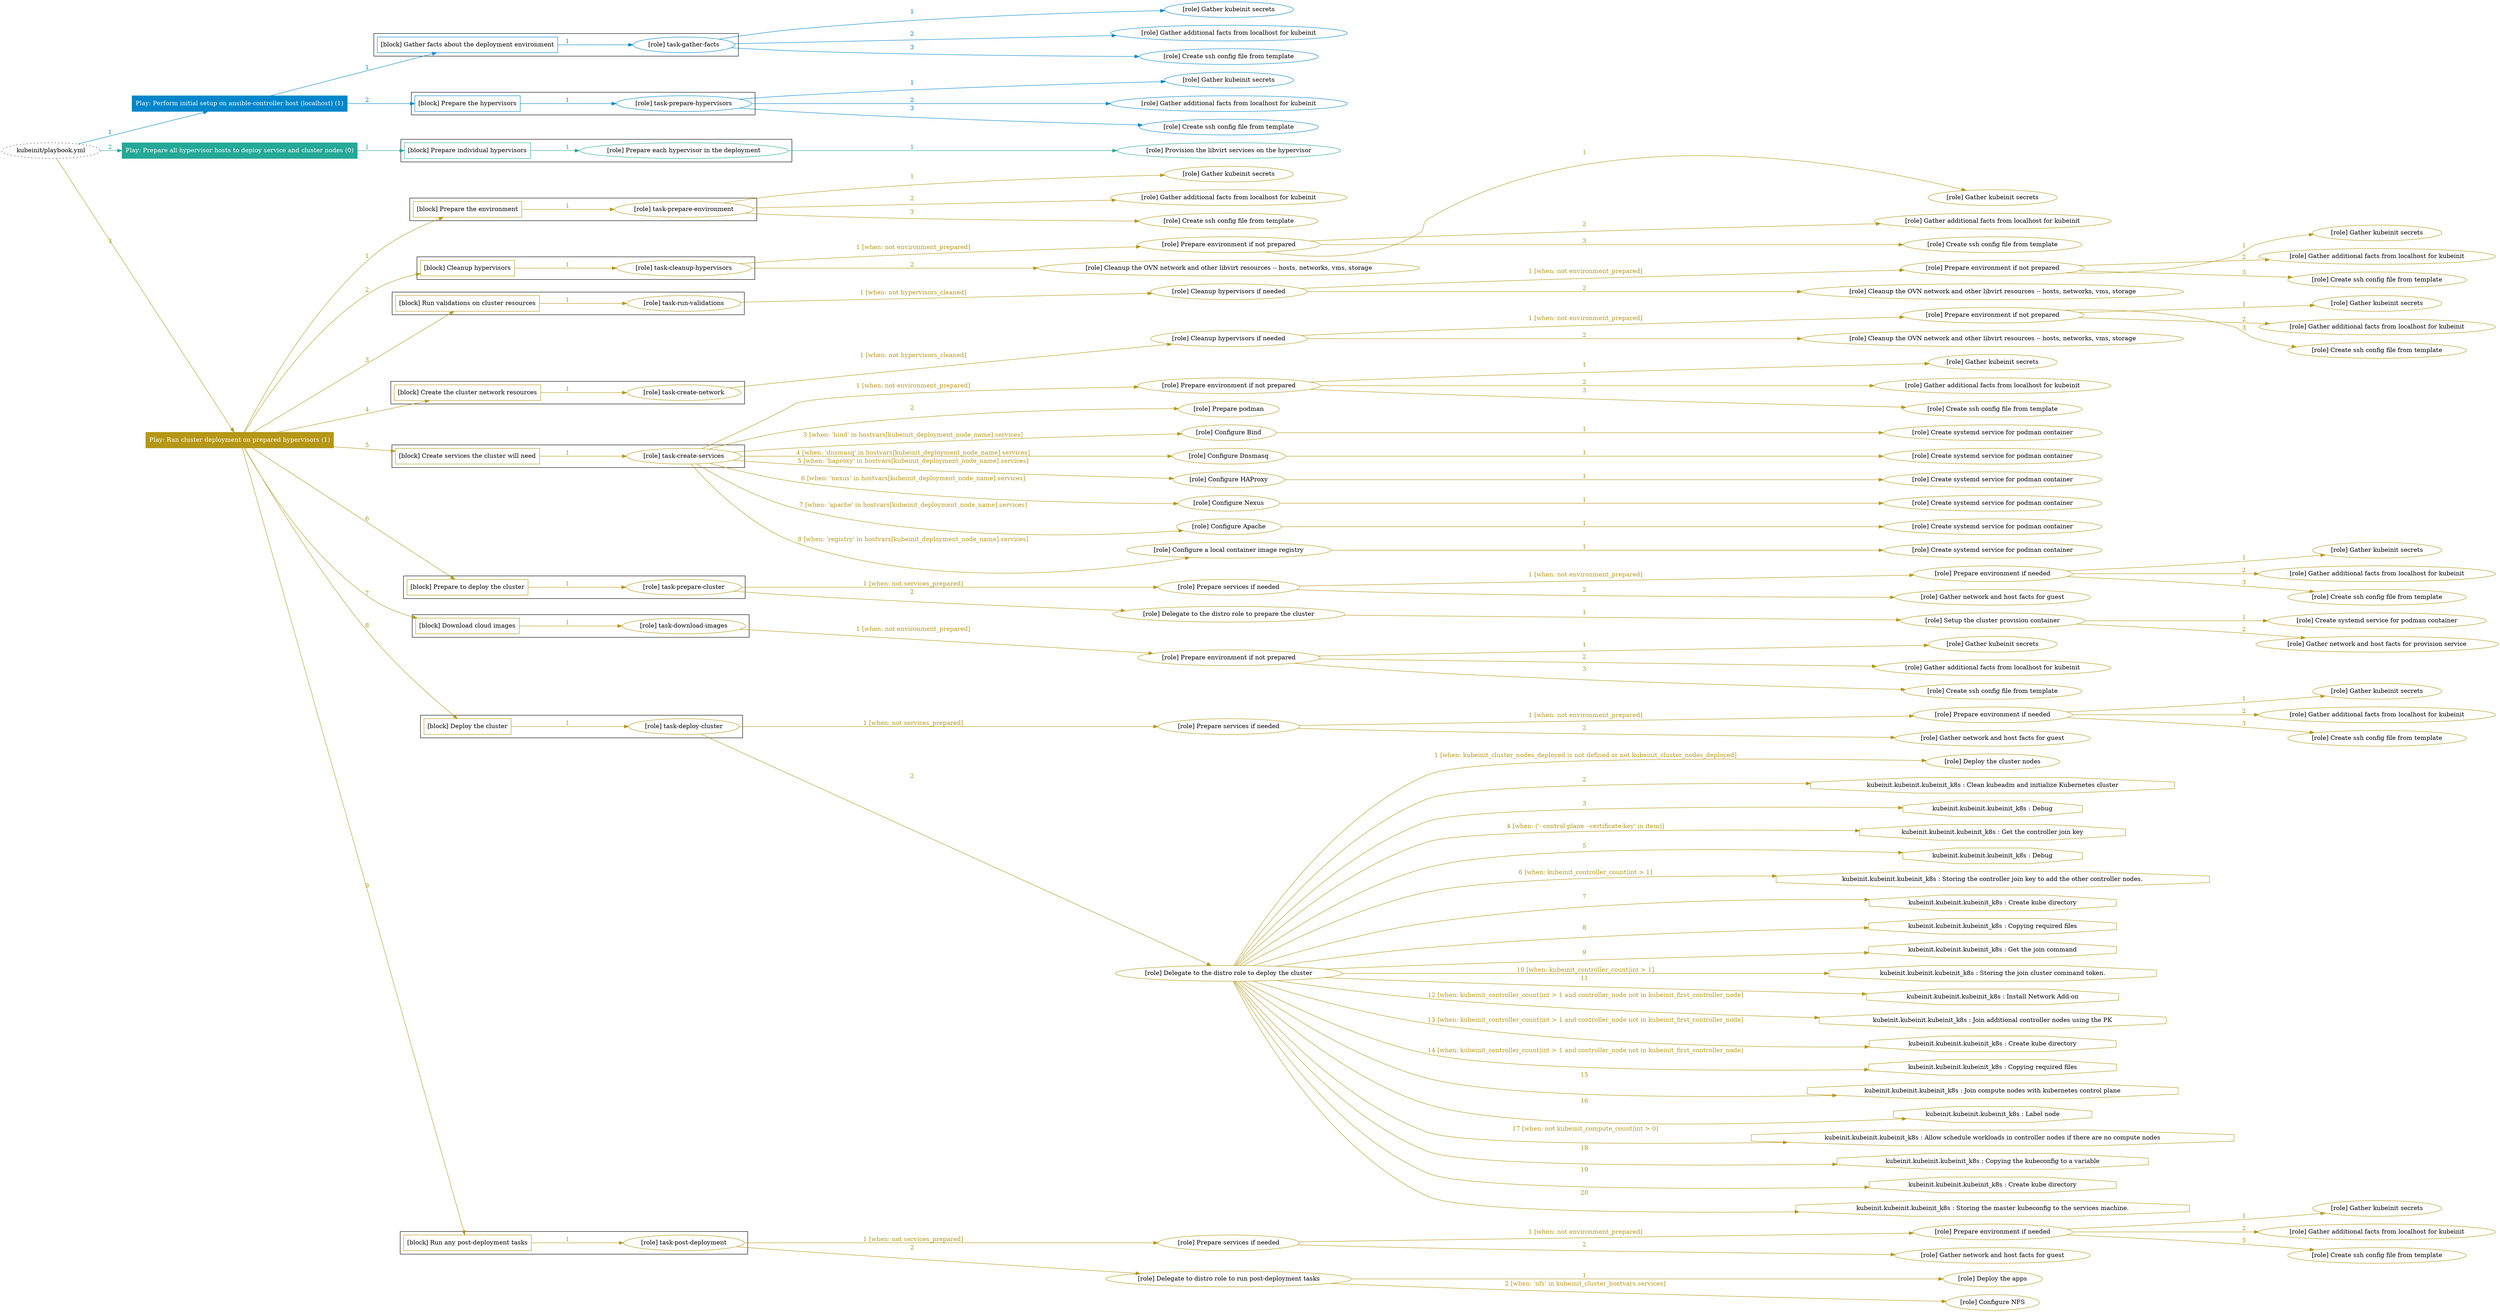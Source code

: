 digraph {
	graph [concentrate=true ordering=in rankdir=LR ratio=fill]
	edge [esep=5 sep=10]
	"kubeinit/playbook.yml" [URL="/home/runner/work/kubeinit/kubeinit/kubeinit/playbook.yml" id=playbook_8d156880 style=dotted]
	play_723a83bf [label="Play: Perform initial setup on ansible-controller host (localhost) (1)" URL="/home/runner/work/kubeinit/kubeinit/kubeinit/playbook.yml" color="#0186cb" fontcolor="#ffffff" id=play_723a83bf shape=box style=filled tooltip=localhost]
	"kubeinit/playbook.yml" -> play_723a83bf [label="1 " color="#0186cb" fontcolor="#0186cb" id=edge_cb004b41 labeltooltip="1 " tooltip="1 "]
	subgraph "Gather kubeinit secrets" {
		role_59330b88 [label="[role] Gather kubeinit secrets" URL="/home/runner/.ansible/collections/ansible_collections/kubeinit/kubeinit/roles/kubeinit_prepare/tasks/gather_kubeinit_facts.yml" color="#0186cb" id=role_59330b88 tooltip="Gather kubeinit secrets"]
	}
	subgraph "Gather additional facts from localhost for kubeinit" {
		role_6149b2c8 [label="[role] Gather additional facts from localhost for kubeinit" URL="/home/runner/.ansible/collections/ansible_collections/kubeinit/kubeinit/roles/kubeinit_prepare/tasks/gather_kubeinit_facts.yml" color="#0186cb" id=role_6149b2c8 tooltip="Gather additional facts from localhost for kubeinit"]
	}
	subgraph "Create ssh config file from template" {
		role_56d8b069 [label="[role] Create ssh config file from template" URL="/home/runner/.ansible/collections/ansible_collections/kubeinit/kubeinit/roles/kubeinit_prepare/tasks/gather_kubeinit_facts.yml" color="#0186cb" id=role_56d8b069 tooltip="Create ssh config file from template"]
	}
	subgraph "task-gather-facts" {
		role_6809abe9 [label="[role] task-gather-facts" URL="/home/runner/work/kubeinit/kubeinit/kubeinit/playbook.yml" color="#0186cb" id=role_6809abe9 tooltip="task-gather-facts"]
		role_6809abe9 -> role_59330b88 [label="1 " color="#0186cb" fontcolor="#0186cb" id=edge_a9439981 labeltooltip="1 " tooltip="1 "]
		role_6809abe9 -> role_6149b2c8 [label="2 " color="#0186cb" fontcolor="#0186cb" id=edge_53c347f8 labeltooltip="2 " tooltip="2 "]
		role_6809abe9 -> role_56d8b069 [label="3 " color="#0186cb" fontcolor="#0186cb" id=edge_0a905d6d labeltooltip="3 " tooltip="3 "]
	}
	subgraph "Gather kubeinit secrets" {
		role_64f5abbf [label="[role] Gather kubeinit secrets" URL="/home/runner/.ansible/collections/ansible_collections/kubeinit/kubeinit/roles/kubeinit_prepare/tasks/gather_kubeinit_facts.yml" color="#0186cb" id=role_64f5abbf tooltip="Gather kubeinit secrets"]
	}
	subgraph "Gather additional facts from localhost for kubeinit" {
		role_f7396e29 [label="[role] Gather additional facts from localhost for kubeinit" URL="/home/runner/.ansible/collections/ansible_collections/kubeinit/kubeinit/roles/kubeinit_prepare/tasks/gather_kubeinit_facts.yml" color="#0186cb" id=role_f7396e29 tooltip="Gather additional facts from localhost for kubeinit"]
	}
	subgraph "Create ssh config file from template" {
		role_5e7410bf [label="[role] Create ssh config file from template" URL="/home/runner/.ansible/collections/ansible_collections/kubeinit/kubeinit/roles/kubeinit_prepare/tasks/gather_kubeinit_facts.yml" color="#0186cb" id=role_5e7410bf tooltip="Create ssh config file from template"]
	}
	subgraph "task-prepare-hypervisors" {
		role_f357bf97 [label="[role] task-prepare-hypervisors" URL="/home/runner/work/kubeinit/kubeinit/kubeinit/playbook.yml" color="#0186cb" id=role_f357bf97 tooltip="task-prepare-hypervisors"]
		role_f357bf97 -> role_64f5abbf [label="1 " color="#0186cb" fontcolor="#0186cb" id=edge_d1ae11a5 labeltooltip="1 " tooltip="1 "]
		role_f357bf97 -> role_f7396e29 [label="2 " color="#0186cb" fontcolor="#0186cb" id=edge_6084356d labeltooltip="2 " tooltip="2 "]
		role_f357bf97 -> role_5e7410bf [label="3 " color="#0186cb" fontcolor="#0186cb" id=edge_5b7638bc labeltooltip="3 " tooltip="3 "]
	}
	subgraph "Play: Perform initial setup on ansible-controller host (localhost) (1)" {
		play_723a83bf -> block_4c19b82f [label=1 color="#0186cb" fontcolor="#0186cb" id=edge_853c7aad labeltooltip=1 tooltip=1]
		subgraph cluster_block_4c19b82f {
			block_4c19b82f [label="[block] Gather facts about the deployment environment" URL="/home/runner/work/kubeinit/kubeinit/kubeinit/playbook.yml" color="#0186cb" id=block_4c19b82f labeltooltip="Gather facts about the deployment environment" shape=box tooltip="Gather facts about the deployment environment"]
			block_4c19b82f -> role_6809abe9 [label="1 " color="#0186cb" fontcolor="#0186cb" id=edge_d09834af labeltooltip="1 " tooltip="1 "]
		}
		play_723a83bf -> block_696ec24f [label=2 color="#0186cb" fontcolor="#0186cb" id=edge_9ce01763 labeltooltip=2 tooltip=2]
		subgraph cluster_block_696ec24f {
			block_696ec24f [label="[block] Prepare the hypervisors" URL="/home/runner/work/kubeinit/kubeinit/kubeinit/playbook.yml" color="#0186cb" id=block_696ec24f labeltooltip="Prepare the hypervisors" shape=box tooltip="Prepare the hypervisors"]
			block_696ec24f -> role_f357bf97 [label="1 " color="#0186cb" fontcolor="#0186cb" id=edge_04646b12 labeltooltip="1 " tooltip="1 "]
		}
	}
	play_13562a1d [label="Play: Prepare all hypervisor hosts to deploy service and cluster nodes (0)" URL="/home/runner/work/kubeinit/kubeinit/kubeinit/playbook.yml" color="#24a897" fontcolor="#ffffff" id=play_13562a1d shape=box style=filled tooltip="Play: Prepare all hypervisor hosts to deploy service and cluster nodes (0)"]
	"kubeinit/playbook.yml" -> play_13562a1d [label="2 " color="#24a897" fontcolor="#24a897" id=edge_85451b73 labeltooltip="2 " tooltip="2 "]
	subgraph "Provision the libvirt services on the hypervisor" {
		role_ab436dbb [label="[role] Provision the libvirt services on the hypervisor" URL="/home/runner/.ansible/collections/ansible_collections/kubeinit/kubeinit/roles/kubeinit_prepare/tasks/prepare_hypervisor.yml" color="#24a897" id=role_ab436dbb tooltip="Provision the libvirt services on the hypervisor"]
	}
	subgraph "Prepare each hypervisor in the deployment" {
		role_1c56c045 [label="[role] Prepare each hypervisor in the deployment" URL="/home/runner/work/kubeinit/kubeinit/kubeinit/playbook.yml" color="#24a897" id=role_1c56c045 tooltip="Prepare each hypervisor in the deployment"]
		role_1c56c045 -> role_ab436dbb [label="1 " color="#24a897" fontcolor="#24a897" id=edge_3eeaeeeb labeltooltip="1 " tooltip="1 "]
	}
	subgraph "Play: Prepare all hypervisor hosts to deploy service and cluster nodes (0)" {
		play_13562a1d -> block_01f92df7 [label=1 color="#24a897" fontcolor="#24a897" id=edge_4fa375db labeltooltip=1 tooltip=1]
		subgraph cluster_block_01f92df7 {
			block_01f92df7 [label="[block] Prepare individual hypervisors" URL="/home/runner/work/kubeinit/kubeinit/kubeinit/playbook.yml" color="#24a897" id=block_01f92df7 labeltooltip="Prepare individual hypervisors" shape=box tooltip="Prepare individual hypervisors"]
			block_01f92df7 -> role_1c56c045 [label="1 " color="#24a897" fontcolor="#24a897" id=edge_3cf9a5e3 labeltooltip="1 " tooltip="1 "]
		}
	}
	play_a5facf39 [label="Play: Run cluster deployment on prepared hypervisors (1)" URL="/home/runner/work/kubeinit/kubeinit/kubeinit/playbook.yml" color="#b59717" fontcolor="#ffffff" id=play_a5facf39 shape=box style=filled tooltip=localhost]
	"kubeinit/playbook.yml" -> play_a5facf39 [label="3 " color="#b59717" fontcolor="#b59717" id=edge_add5483c labeltooltip="3 " tooltip="3 "]
	subgraph "Gather kubeinit secrets" {
		role_713e0879 [label="[role] Gather kubeinit secrets" URL="/home/runner/.ansible/collections/ansible_collections/kubeinit/kubeinit/roles/kubeinit_prepare/tasks/gather_kubeinit_facts.yml" color="#b59717" id=role_713e0879 tooltip="Gather kubeinit secrets"]
	}
	subgraph "Gather additional facts from localhost for kubeinit" {
		role_136c428b [label="[role] Gather additional facts from localhost for kubeinit" URL="/home/runner/.ansible/collections/ansible_collections/kubeinit/kubeinit/roles/kubeinit_prepare/tasks/gather_kubeinit_facts.yml" color="#b59717" id=role_136c428b tooltip="Gather additional facts from localhost for kubeinit"]
	}
	subgraph "Create ssh config file from template" {
		role_c8d56330 [label="[role] Create ssh config file from template" URL="/home/runner/.ansible/collections/ansible_collections/kubeinit/kubeinit/roles/kubeinit_prepare/tasks/gather_kubeinit_facts.yml" color="#b59717" id=role_c8d56330 tooltip="Create ssh config file from template"]
	}
	subgraph "task-prepare-environment" {
		role_83d22f08 [label="[role] task-prepare-environment" URL="/home/runner/work/kubeinit/kubeinit/kubeinit/playbook.yml" color="#b59717" id=role_83d22f08 tooltip="task-prepare-environment"]
		role_83d22f08 -> role_713e0879 [label="1 " color="#b59717" fontcolor="#b59717" id=edge_5b434c67 labeltooltip="1 " tooltip="1 "]
		role_83d22f08 -> role_136c428b [label="2 " color="#b59717" fontcolor="#b59717" id=edge_0ab6527c labeltooltip="2 " tooltip="2 "]
		role_83d22f08 -> role_c8d56330 [label="3 " color="#b59717" fontcolor="#b59717" id=edge_7e9157bf labeltooltip="3 " tooltip="3 "]
	}
	subgraph "Gather kubeinit secrets" {
		role_dec01c8e [label="[role] Gather kubeinit secrets" URL="/home/runner/.ansible/collections/ansible_collections/kubeinit/kubeinit/roles/kubeinit_prepare/tasks/gather_kubeinit_facts.yml" color="#b59717" id=role_dec01c8e tooltip="Gather kubeinit secrets"]
	}
	subgraph "Gather additional facts from localhost for kubeinit" {
		role_b1d9d57f [label="[role] Gather additional facts from localhost for kubeinit" URL="/home/runner/.ansible/collections/ansible_collections/kubeinit/kubeinit/roles/kubeinit_prepare/tasks/gather_kubeinit_facts.yml" color="#b59717" id=role_b1d9d57f tooltip="Gather additional facts from localhost for kubeinit"]
	}
	subgraph "Create ssh config file from template" {
		role_b3367956 [label="[role] Create ssh config file from template" URL="/home/runner/.ansible/collections/ansible_collections/kubeinit/kubeinit/roles/kubeinit_prepare/tasks/gather_kubeinit_facts.yml" color="#b59717" id=role_b3367956 tooltip="Create ssh config file from template"]
	}
	subgraph "Prepare environment if not prepared" {
		role_2f0caab0 [label="[role] Prepare environment if not prepared" URL="/home/runner/.ansible/collections/ansible_collections/kubeinit/kubeinit/roles/kubeinit_prepare/tasks/cleanup_hypervisors.yml" color="#b59717" id=role_2f0caab0 tooltip="Prepare environment if not prepared"]
		role_2f0caab0 -> role_dec01c8e [label="1 " color="#b59717" fontcolor="#b59717" id=edge_59cd8ad3 labeltooltip="1 " tooltip="1 "]
		role_2f0caab0 -> role_b1d9d57f [label="2 " color="#b59717" fontcolor="#b59717" id=edge_31efd99e labeltooltip="2 " tooltip="2 "]
		role_2f0caab0 -> role_b3367956 [label="3 " color="#b59717" fontcolor="#b59717" id=edge_2e31e1f7 labeltooltip="3 " tooltip="3 "]
	}
	subgraph "Cleanup the OVN network and other libvirt resources -- hosts, networks, vms, storage" {
		role_5bf8d719 [label="[role] Cleanup the OVN network and other libvirt resources -- hosts, networks, vms, storage" URL="/home/runner/.ansible/collections/ansible_collections/kubeinit/kubeinit/roles/kubeinit_prepare/tasks/cleanup_hypervisors.yml" color="#b59717" id=role_5bf8d719 tooltip="Cleanup the OVN network and other libvirt resources -- hosts, networks, vms, storage"]
	}
	subgraph "task-cleanup-hypervisors" {
		role_b0d10aa3 [label="[role] task-cleanup-hypervisors" URL="/home/runner/work/kubeinit/kubeinit/kubeinit/playbook.yml" color="#b59717" id=role_b0d10aa3 tooltip="task-cleanup-hypervisors"]
		role_b0d10aa3 -> role_2f0caab0 [label="1 [when: not environment_prepared]" color="#b59717" fontcolor="#b59717" id=edge_1ecaadac labeltooltip="1 [when: not environment_prepared]" tooltip="1 [when: not environment_prepared]"]
		role_b0d10aa3 -> role_5bf8d719 [label="2 " color="#b59717" fontcolor="#b59717" id=edge_509c564d labeltooltip="2 " tooltip="2 "]
	}
	subgraph "Gather kubeinit secrets" {
		role_c01eda2a [label="[role] Gather kubeinit secrets" URL="/home/runner/.ansible/collections/ansible_collections/kubeinit/kubeinit/roles/kubeinit_prepare/tasks/gather_kubeinit_facts.yml" color="#b59717" id=role_c01eda2a tooltip="Gather kubeinit secrets"]
	}
	subgraph "Gather additional facts from localhost for kubeinit" {
		role_b065ac3d [label="[role] Gather additional facts from localhost for kubeinit" URL="/home/runner/.ansible/collections/ansible_collections/kubeinit/kubeinit/roles/kubeinit_prepare/tasks/gather_kubeinit_facts.yml" color="#b59717" id=role_b065ac3d tooltip="Gather additional facts from localhost for kubeinit"]
	}
	subgraph "Create ssh config file from template" {
		role_ccbf3725 [label="[role] Create ssh config file from template" URL="/home/runner/.ansible/collections/ansible_collections/kubeinit/kubeinit/roles/kubeinit_prepare/tasks/gather_kubeinit_facts.yml" color="#b59717" id=role_ccbf3725 tooltip="Create ssh config file from template"]
	}
	subgraph "Prepare environment if not prepared" {
		role_a34d617d [label="[role] Prepare environment if not prepared" URL="/home/runner/.ansible/collections/ansible_collections/kubeinit/kubeinit/roles/kubeinit_prepare/tasks/cleanup_hypervisors.yml" color="#b59717" id=role_a34d617d tooltip="Prepare environment if not prepared"]
		role_a34d617d -> role_c01eda2a [label="1 " color="#b59717" fontcolor="#b59717" id=edge_778afa0a labeltooltip="1 " tooltip="1 "]
		role_a34d617d -> role_b065ac3d [label="2 " color="#b59717" fontcolor="#b59717" id=edge_3380c995 labeltooltip="2 " tooltip="2 "]
		role_a34d617d -> role_ccbf3725 [label="3 " color="#b59717" fontcolor="#b59717" id=edge_05e3824c labeltooltip="3 " tooltip="3 "]
	}
	subgraph "Cleanup the OVN network and other libvirt resources -- hosts, networks, vms, storage" {
		role_73540131 [label="[role] Cleanup the OVN network and other libvirt resources -- hosts, networks, vms, storage" URL="/home/runner/.ansible/collections/ansible_collections/kubeinit/kubeinit/roles/kubeinit_prepare/tasks/cleanup_hypervisors.yml" color="#b59717" id=role_73540131 tooltip="Cleanup the OVN network and other libvirt resources -- hosts, networks, vms, storage"]
	}
	subgraph "Cleanup hypervisors if needed" {
		role_55e86b9e [label="[role] Cleanup hypervisors if needed" URL="/home/runner/.ansible/collections/ansible_collections/kubeinit/kubeinit/roles/kubeinit_validations/tasks/main.yml" color="#b59717" id=role_55e86b9e tooltip="Cleanup hypervisors if needed"]
		role_55e86b9e -> role_a34d617d [label="1 [when: not environment_prepared]" color="#b59717" fontcolor="#b59717" id=edge_e269d257 labeltooltip="1 [when: not environment_prepared]" tooltip="1 [when: not environment_prepared]"]
		role_55e86b9e -> role_73540131 [label="2 " color="#b59717" fontcolor="#b59717" id=edge_b3e68e5d labeltooltip="2 " tooltip="2 "]
	}
	subgraph "task-run-validations" {
		role_5fb6789c [label="[role] task-run-validations" URL="/home/runner/work/kubeinit/kubeinit/kubeinit/playbook.yml" color="#b59717" id=role_5fb6789c tooltip="task-run-validations"]
		role_5fb6789c -> role_55e86b9e [label="1 [when: not hypervisors_cleaned]" color="#b59717" fontcolor="#b59717" id=edge_1649ab46 labeltooltip="1 [when: not hypervisors_cleaned]" tooltip="1 [when: not hypervisors_cleaned]"]
	}
	subgraph "Gather kubeinit secrets" {
		role_c59b578a [label="[role] Gather kubeinit secrets" URL="/home/runner/.ansible/collections/ansible_collections/kubeinit/kubeinit/roles/kubeinit_prepare/tasks/gather_kubeinit_facts.yml" color="#b59717" id=role_c59b578a tooltip="Gather kubeinit secrets"]
	}
	subgraph "Gather additional facts from localhost for kubeinit" {
		role_de627df7 [label="[role] Gather additional facts from localhost for kubeinit" URL="/home/runner/.ansible/collections/ansible_collections/kubeinit/kubeinit/roles/kubeinit_prepare/tasks/gather_kubeinit_facts.yml" color="#b59717" id=role_de627df7 tooltip="Gather additional facts from localhost for kubeinit"]
	}
	subgraph "Create ssh config file from template" {
		role_23e1d24b [label="[role] Create ssh config file from template" URL="/home/runner/.ansible/collections/ansible_collections/kubeinit/kubeinit/roles/kubeinit_prepare/tasks/gather_kubeinit_facts.yml" color="#b59717" id=role_23e1d24b tooltip="Create ssh config file from template"]
	}
	subgraph "Prepare environment if not prepared" {
		role_3600ad13 [label="[role] Prepare environment if not prepared" URL="/home/runner/.ansible/collections/ansible_collections/kubeinit/kubeinit/roles/kubeinit_prepare/tasks/cleanup_hypervisors.yml" color="#b59717" id=role_3600ad13 tooltip="Prepare environment if not prepared"]
		role_3600ad13 -> role_c59b578a [label="1 " color="#b59717" fontcolor="#b59717" id=edge_ce18d9d7 labeltooltip="1 " tooltip="1 "]
		role_3600ad13 -> role_de627df7 [label="2 " color="#b59717" fontcolor="#b59717" id=edge_42582c0b labeltooltip="2 " tooltip="2 "]
		role_3600ad13 -> role_23e1d24b [label="3 " color="#b59717" fontcolor="#b59717" id=edge_a166c064 labeltooltip="3 " tooltip="3 "]
	}
	subgraph "Cleanup the OVN network and other libvirt resources -- hosts, networks, vms, storage" {
		role_4c4d45e3 [label="[role] Cleanup the OVN network and other libvirt resources -- hosts, networks, vms, storage" URL="/home/runner/.ansible/collections/ansible_collections/kubeinit/kubeinit/roles/kubeinit_prepare/tasks/cleanup_hypervisors.yml" color="#b59717" id=role_4c4d45e3 tooltip="Cleanup the OVN network and other libvirt resources -- hosts, networks, vms, storage"]
	}
	subgraph "Cleanup hypervisors if needed" {
		role_7fcda2e0 [label="[role] Cleanup hypervisors if needed" URL="/home/runner/.ansible/collections/ansible_collections/kubeinit/kubeinit/roles/kubeinit_libvirt/tasks/create_network.yml" color="#b59717" id=role_7fcda2e0 tooltip="Cleanup hypervisors if needed"]
		role_7fcda2e0 -> role_3600ad13 [label="1 [when: not environment_prepared]" color="#b59717" fontcolor="#b59717" id=edge_d22cd96d labeltooltip="1 [when: not environment_prepared]" tooltip="1 [when: not environment_prepared]"]
		role_7fcda2e0 -> role_4c4d45e3 [label="2 " color="#b59717" fontcolor="#b59717" id=edge_3bf71e22 labeltooltip="2 " tooltip="2 "]
	}
	subgraph "task-create-network" {
		role_ac259597 [label="[role] task-create-network" URL="/home/runner/work/kubeinit/kubeinit/kubeinit/playbook.yml" color="#b59717" id=role_ac259597 tooltip="task-create-network"]
		role_ac259597 -> role_7fcda2e0 [label="1 [when: not hypervisors_cleaned]" color="#b59717" fontcolor="#b59717" id=edge_fb048f29 labeltooltip="1 [when: not hypervisors_cleaned]" tooltip="1 [when: not hypervisors_cleaned]"]
	}
	subgraph "Gather kubeinit secrets" {
		role_a26e6942 [label="[role] Gather kubeinit secrets" URL="/home/runner/.ansible/collections/ansible_collections/kubeinit/kubeinit/roles/kubeinit_prepare/tasks/gather_kubeinit_facts.yml" color="#b59717" id=role_a26e6942 tooltip="Gather kubeinit secrets"]
	}
	subgraph "Gather additional facts from localhost for kubeinit" {
		role_17966ebd [label="[role] Gather additional facts from localhost for kubeinit" URL="/home/runner/.ansible/collections/ansible_collections/kubeinit/kubeinit/roles/kubeinit_prepare/tasks/gather_kubeinit_facts.yml" color="#b59717" id=role_17966ebd tooltip="Gather additional facts from localhost for kubeinit"]
	}
	subgraph "Create ssh config file from template" {
		role_3991c5d9 [label="[role] Create ssh config file from template" URL="/home/runner/.ansible/collections/ansible_collections/kubeinit/kubeinit/roles/kubeinit_prepare/tasks/gather_kubeinit_facts.yml" color="#b59717" id=role_3991c5d9 tooltip="Create ssh config file from template"]
	}
	subgraph "Prepare environment if not prepared" {
		role_80c18b3e [label="[role] Prepare environment if not prepared" URL="/home/runner/.ansible/collections/ansible_collections/kubeinit/kubeinit/roles/kubeinit_services/tasks/main.yml" color="#b59717" id=role_80c18b3e tooltip="Prepare environment if not prepared"]
		role_80c18b3e -> role_a26e6942 [label="1 " color="#b59717" fontcolor="#b59717" id=edge_d244c19b labeltooltip="1 " tooltip="1 "]
		role_80c18b3e -> role_17966ebd [label="2 " color="#b59717" fontcolor="#b59717" id=edge_6f2e8904 labeltooltip="2 " tooltip="2 "]
		role_80c18b3e -> role_3991c5d9 [label="3 " color="#b59717" fontcolor="#b59717" id=edge_147621d0 labeltooltip="3 " tooltip="3 "]
	}
	subgraph "Prepare podman" {
		role_529a8ed8 [label="[role] Prepare podman" URL="/home/runner/.ansible/collections/ansible_collections/kubeinit/kubeinit/roles/kubeinit_services/tasks/00_create_service_pod.yml" color="#b59717" id=role_529a8ed8 tooltip="Prepare podman"]
	}
	subgraph "Create systemd service for podman container" {
		role_fc6cc176 [label="[role] Create systemd service for podman container" URL="/home/runner/.ansible/collections/ansible_collections/kubeinit/kubeinit/roles/kubeinit_bind/tasks/main.yml" color="#b59717" id=role_fc6cc176 tooltip="Create systemd service for podman container"]
	}
	subgraph "Configure Bind" {
		role_69b02c7b [label="[role] Configure Bind" URL="/home/runner/.ansible/collections/ansible_collections/kubeinit/kubeinit/roles/kubeinit_services/tasks/start_services_containers.yml" color="#b59717" id=role_69b02c7b tooltip="Configure Bind"]
		role_69b02c7b -> role_fc6cc176 [label="1 " color="#b59717" fontcolor="#b59717" id=edge_cf7e27d2 labeltooltip="1 " tooltip="1 "]
	}
	subgraph "Create systemd service for podman container" {
		role_6abb35ce [label="[role] Create systemd service for podman container" URL="/home/runner/.ansible/collections/ansible_collections/kubeinit/kubeinit/roles/kubeinit_dnsmasq/tasks/main.yml" color="#b59717" id=role_6abb35ce tooltip="Create systemd service for podman container"]
	}
	subgraph "Configure Dnsmasq" {
		role_19beae4f [label="[role] Configure Dnsmasq" URL="/home/runner/.ansible/collections/ansible_collections/kubeinit/kubeinit/roles/kubeinit_services/tasks/start_services_containers.yml" color="#b59717" id=role_19beae4f tooltip="Configure Dnsmasq"]
		role_19beae4f -> role_6abb35ce [label="1 " color="#b59717" fontcolor="#b59717" id=edge_3570c165 labeltooltip="1 " tooltip="1 "]
	}
	subgraph "Create systemd service for podman container" {
		role_7a4005b4 [label="[role] Create systemd service for podman container" URL="/home/runner/.ansible/collections/ansible_collections/kubeinit/kubeinit/roles/kubeinit_haproxy/tasks/main.yml" color="#b59717" id=role_7a4005b4 tooltip="Create systemd service for podman container"]
	}
	subgraph "Configure HAProxy" {
		role_302af4d8 [label="[role] Configure HAProxy" URL="/home/runner/.ansible/collections/ansible_collections/kubeinit/kubeinit/roles/kubeinit_services/tasks/start_services_containers.yml" color="#b59717" id=role_302af4d8 tooltip="Configure HAProxy"]
		role_302af4d8 -> role_7a4005b4 [label="1 " color="#b59717" fontcolor="#b59717" id=edge_54d01436 labeltooltip="1 " tooltip="1 "]
	}
	subgraph "Create systemd service for podman container" {
		role_6433b20e [label="[role] Create systemd service for podman container" URL="/home/runner/.ansible/collections/ansible_collections/kubeinit/kubeinit/roles/kubeinit_nexus/tasks/main.yml" color="#b59717" id=role_6433b20e tooltip="Create systemd service for podman container"]
	}
	subgraph "Configure Nexus" {
		role_3fd25f70 [label="[role] Configure Nexus" URL="/home/runner/.ansible/collections/ansible_collections/kubeinit/kubeinit/roles/kubeinit_services/tasks/start_services_containers.yml" color="#b59717" id=role_3fd25f70 tooltip="Configure Nexus"]
		role_3fd25f70 -> role_6433b20e [label="1 " color="#b59717" fontcolor="#b59717" id=edge_4eff0b2b labeltooltip="1 " tooltip="1 "]
	}
	subgraph "Create systemd service for podman container" {
		role_9537b572 [label="[role] Create systemd service for podman container" URL="/home/runner/.ansible/collections/ansible_collections/kubeinit/kubeinit/roles/kubeinit_apache/tasks/main.yml" color="#b59717" id=role_9537b572 tooltip="Create systemd service for podman container"]
	}
	subgraph "Configure Apache" {
		role_f793529b [label="[role] Configure Apache" URL="/home/runner/.ansible/collections/ansible_collections/kubeinit/kubeinit/roles/kubeinit_services/tasks/start_services_containers.yml" color="#b59717" id=role_f793529b tooltip="Configure Apache"]
		role_f793529b -> role_9537b572 [label="1 " color="#b59717" fontcolor="#b59717" id=edge_c0af24e1 labeltooltip="1 " tooltip="1 "]
	}
	subgraph "Create systemd service for podman container" {
		role_7426ff94 [label="[role] Create systemd service for podman container" URL="/home/runner/.ansible/collections/ansible_collections/kubeinit/kubeinit/roles/kubeinit_registry/tasks/main.yml" color="#b59717" id=role_7426ff94 tooltip="Create systemd service for podman container"]
	}
	subgraph "Configure a local container image registry" {
		role_2722d83e [label="[role] Configure a local container image registry" URL="/home/runner/.ansible/collections/ansible_collections/kubeinit/kubeinit/roles/kubeinit_services/tasks/start_services_containers.yml" color="#b59717" id=role_2722d83e tooltip="Configure a local container image registry"]
		role_2722d83e -> role_7426ff94 [label="1 " color="#b59717" fontcolor="#b59717" id=edge_0b3c5c47 labeltooltip="1 " tooltip="1 "]
	}
	subgraph "task-create-services" {
		role_71a93d93 [label="[role] task-create-services" URL="/home/runner/work/kubeinit/kubeinit/kubeinit/playbook.yml" color="#b59717" id=role_71a93d93 tooltip="task-create-services"]
		role_71a93d93 -> role_80c18b3e [label="1 [when: not environment_prepared]" color="#b59717" fontcolor="#b59717" id=edge_d61e96c2 labeltooltip="1 [when: not environment_prepared]" tooltip="1 [when: not environment_prepared]"]
		role_71a93d93 -> role_529a8ed8 [label="2 " color="#b59717" fontcolor="#b59717" id=edge_137e6a8c labeltooltip="2 " tooltip="2 "]
		role_71a93d93 -> role_69b02c7b [label="3 [when: 'bind' in hostvars[kubeinit_deployment_node_name].services]" color="#b59717" fontcolor="#b59717" id=edge_9f85b869 labeltooltip="3 [when: 'bind' in hostvars[kubeinit_deployment_node_name].services]" tooltip="3 [when: 'bind' in hostvars[kubeinit_deployment_node_name].services]"]
		role_71a93d93 -> role_19beae4f [label="4 [when: 'dnsmasq' in hostvars[kubeinit_deployment_node_name].services]" color="#b59717" fontcolor="#b59717" id=edge_28485a6b labeltooltip="4 [when: 'dnsmasq' in hostvars[kubeinit_deployment_node_name].services]" tooltip="4 [when: 'dnsmasq' in hostvars[kubeinit_deployment_node_name].services]"]
		role_71a93d93 -> role_302af4d8 [label="5 [when: 'haproxy' in hostvars[kubeinit_deployment_node_name].services]" color="#b59717" fontcolor="#b59717" id=edge_59b861fe labeltooltip="5 [when: 'haproxy' in hostvars[kubeinit_deployment_node_name].services]" tooltip="5 [when: 'haproxy' in hostvars[kubeinit_deployment_node_name].services]"]
		role_71a93d93 -> role_3fd25f70 [label="6 [when: 'nexus' in hostvars[kubeinit_deployment_node_name].services]" color="#b59717" fontcolor="#b59717" id=edge_429e1130 labeltooltip="6 [when: 'nexus' in hostvars[kubeinit_deployment_node_name].services]" tooltip="6 [when: 'nexus' in hostvars[kubeinit_deployment_node_name].services]"]
		role_71a93d93 -> role_f793529b [label="7 [when: 'apache' in hostvars[kubeinit_deployment_node_name].services]" color="#b59717" fontcolor="#b59717" id=edge_06567fc9 labeltooltip="7 [when: 'apache' in hostvars[kubeinit_deployment_node_name].services]" tooltip="7 [when: 'apache' in hostvars[kubeinit_deployment_node_name].services]"]
		role_71a93d93 -> role_2722d83e [label="8 [when: 'registry' in hostvars[kubeinit_deployment_node_name].services]" color="#b59717" fontcolor="#b59717" id=edge_6fbf0f33 labeltooltip="8 [when: 'registry' in hostvars[kubeinit_deployment_node_name].services]" tooltip="8 [when: 'registry' in hostvars[kubeinit_deployment_node_name].services]"]
	}
	subgraph "Gather kubeinit secrets" {
		role_9f450438 [label="[role] Gather kubeinit secrets" URL="/home/runner/.ansible/collections/ansible_collections/kubeinit/kubeinit/roles/kubeinit_prepare/tasks/gather_kubeinit_facts.yml" color="#b59717" id=role_9f450438 tooltip="Gather kubeinit secrets"]
	}
	subgraph "Gather additional facts from localhost for kubeinit" {
		role_2225afdc [label="[role] Gather additional facts from localhost for kubeinit" URL="/home/runner/.ansible/collections/ansible_collections/kubeinit/kubeinit/roles/kubeinit_prepare/tasks/gather_kubeinit_facts.yml" color="#b59717" id=role_2225afdc tooltip="Gather additional facts from localhost for kubeinit"]
	}
	subgraph "Create ssh config file from template" {
		role_a2b2e69a [label="[role] Create ssh config file from template" URL="/home/runner/.ansible/collections/ansible_collections/kubeinit/kubeinit/roles/kubeinit_prepare/tasks/gather_kubeinit_facts.yml" color="#b59717" id=role_a2b2e69a tooltip="Create ssh config file from template"]
	}
	subgraph "Prepare environment if needed" {
		role_0560eecd [label="[role] Prepare environment if needed" URL="/home/runner/.ansible/collections/ansible_collections/kubeinit/kubeinit/roles/kubeinit_services/tasks/prepare_services.yml" color="#b59717" id=role_0560eecd tooltip="Prepare environment if needed"]
		role_0560eecd -> role_9f450438 [label="1 " color="#b59717" fontcolor="#b59717" id=edge_49cc230e labeltooltip="1 " tooltip="1 "]
		role_0560eecd -> role_2225afdc [label="2 " color="#b59717" fontcolor="#b59717" id=edge_7b3f6129 labeltooltip="2 " tooltip="2 "]
		role_0560eecd -> role_a2b2e69a [label="3 " color="#b59717" fontcolor="#b59717" id=edge_b8e4413e labeltooltip="3 " tooltip="3 "]
	}
	subgraph "Gather network and host facts for guest" {
		role_d9164ab7 [label="[role] Gather network and host facts for guest" URL="/home/runner/.ansible/collections/ansible_collections/kubeinit/kubeinit/roles/kubeinit_services/tasks/prepare_services.yml" color="#b59717" id=role_d9164ab7 tooltip="Gather network and host facts for guest"]
	}
	subgraph "Prepare services if needed" {
		role_a35bec5e [label="[role] Prepare services if needed" URL="/home/runner/.ansible/collections/ansible_collections/kubeinit/kubeinit/roles/kubeinit_prepare/tasks/prepare_cluster.yml" color="#b59717" id=role_a35bec5e tooltip="Prepare services if needed"]
		role_a35bec5e -> role_0560eecd [label="1 [when: not environment_prepared]" color="#b59717" fontcolor="#b59717" id=edge_68c3f134 labeltooltip="1 [when: not environment_prepared]" tooltip="1 [when: not environment_prepared]"]
		role_a35bec5e -> role_d9164ab7 [label="2 " color="#b59717" fontcolor="#b59717" id=edge_9dbe55d6 labeltooltip="2 " tooltip="2 "]
	}
	subgraph "Create systemd service for podman container" {
		role_90cbe35c [label="[role] Create systemd service for podman container" URL="/home/runner/.ansible/collections/ansible_collections/kubeinit/kubeinit/roles/kubeinit_services/tasks/create_provision_container.yml" color="#b59717" id=role_90cbe35c tooltip="Create systemd service for podman container"]
	}
	subgraph "Gather network and host facts for provision service" {
		role_cc4d0128 [label="[role] Gather network and host facts for provision service" URL="/home/runner/.ansible/collections/ansible_collections/kubeinit/kubeinit/roles/kubeinit_services/tasks/create_provision_container.yml" color="#b59717" id=role_cc4d0128 tooltip="Gather network and host facts for provision service"]
	}
	subgraph "Setup the cluster provision container" {
		role_391952d3 [label="[role] Setup the cluster provision container" URL="/home/runner/.ansible/collections/ansible_collections/kubeinit/kubeinit/roles/kubeinit_k8s/tasks/prepare_cluster.yml" color="#b59717" id=role_391952d3 tooltip="Setup the cluster provision container"]
		role_391952d3 -> role_90cbe35c [label="1 " color="#b59717" fontcolor="#b59717" id=edge_1ed4f44f labeltooltip="1 " tooltip="1 "]
		role_391952d3 -> role_cc4d0128 [label="2 " color="#b59717" fontcolor="#b59717" id=edge_1c4472d3 labeltooltip="2 " tooltip="2 "]
	}
	subgraph "Delegate to the distro role to prepare the cluster" {
		role_5911c4db [label="[role] Delegate to the distro role to prepare the cluster" URL="/home/runner/.ansible/collections/ansible_collections/kubeinit/kubeinit/roles/kubeinit_prepare/tasks/prepare_cluster.yml" color="#b59717" id=role_5911c4db tooltip="Delegate to the distro role to prepare the cluster"]
		role_5911c4db -> role_391952d3 [label="1 " color="#b59717" fontcolor="#b59717" id=edge_2ecea5d3 labeltooltip="1 " tooltip="1 "]
	}
	subgraph "task-prepare-cluster" {
		role_dc1d8d30 [label="[role] task-prepare-cluster" URL="/home/runner/work/kubeinit/kubeinit/kubeinit/playbook.yml" color="#b59717" id=role_dc1d8d30 tooltip="task-prepare-cluster"]
		role_dc1d8d30 -> role_a35bec5e [label="1 [when: not services_prepared]" color="#b59717" fontcolor="#b59717" id=edge_3d21f536 labeltooltip="1 [when: not services_prepared]" tooltip="1 [when: not services_prepared]"]
		role_dc1d8d30 -> role_5911c4db [label="2 " color="#b59717" fontcolor="#b59717" id=edge_5421dc10 labeltooltip="2 " tooltip="2 "]
	}
	subgraph "Gather kubeinit secrets" {
		role_f26c4a67 [label="[role] Gather kubeinit secrets" URL="/home/runner/.ansible/collections/ansible_collections/kubeinit/kubeinit/roles/kubeinit_prepare/tasks/gather_kubeinit_facts.yml" color="#b59717" id=role_f26c4a67 tooltip="Gather kubeinit secrets"]
	}
	subgraph "Gather additional facts from localhost for kubeinit" {
		role_9e0567b2 [label="[role] Gather additional facts from localhost for kubeinit" URL="/home/runner/.ansible/collections/ansible_collections/kubeinit/kubeinit/roles/kubeinit_prepare/tasks/gather_kubeinit_facts.yml" color="#b59717" id=role_9e0567b2 tooltip="Gather additional facts from localhost for kubeinit"]
	}
	subgraph "Create ssh config file from template" {
		role_23480713 [label="[role] Create ssh config file from template" URL="/home/runner/.ansible/collections/ansible_collections/kubeinit/kubeinit/roles/kubeinit_prepare/tasks/gather_kubeinit_facts.yml" color="#b59717" id=role_23480713 tooltip="Create ssh config file from template"]
	}
	subgraph "Prepare environment if not prepared" {
		role_22062233 [label="[role] Prepare environment if not prepared" URL="/home/runner/.ansible/collections/ansible_collections/kubeinit/kubeinit/roles/kubeinit_libvirt/tasks/download_cloud_images.yml" color="#b59717" id=role_22062233 tooltip="Prepare environment if not prepared"]
		role_22062233 -> role_f26c4a67 [label="1 " color="#b59717" fontcolor="#b59717" id=edge_34f61fcd labeltooltip="1 " tooltip="1 "]
		role_22062233 -> role_9e0567b2 [label="2 " color="#b59717" fontcolor="#b59717" id=edge_737ae4fe labeltooltip="2 " tooltip="2 "]
		role_22062233 -> role_23480713 [label="3 " color="#b59717" fontcolor="#b59717" id=edge_e464fdd3 labeltooltip="3 " tooltip="3 "]
	}
	subgraph "task-download-images" {
		role_bf17c612 [label="[role] task-download-images" URL="/home/runner/work/kubeinit/kubeinit/kubeinit/playbook.yml" color="#b59717" id=role_bf17c612 tooltip="task-download-images"]
		role_bf17c612 -> role_22062233 [label="1 [when: not environment_prepared]" color="#b59717" fontcolor="#b59717" id=edge_e0fd7115 labeltooltip="1 [when: not environment_prepared]" tooltip="1 [when: not environment_prepared]"]
	}
	subgraph "Gather kubeinit secrets" {
		role_b0d0844f [label="[role] Gather kubeinit secrets" URL="/home/runner/.ansible/collections/ansible_collections/kubeinit/kubeinit/roles/kubeinit_prepare/tasks/gather_kubeinit_facts.yml" color="#b59717" id=role_b0d0844f tooltip="Gather kubeinit secrets"]
	}
	subgraph "Gather additional facts from localhost for kubeinit" {
		role_7df64b9a [label="[role] Gather additional facts from localhost for kubeinit" URL="/home/runner/.ansible/collections/ansible_collections/kubeinit/kubeinit/roles/kubeinit_prepare/tasks/gather_kubeinit_facts.yml" color="#b59717" id=role_7df64b9a tooltip="Gather additional facts from localhost for kubeinit"]
	}
	subgraph "Create ssh config file from template" {
		role_b105e519 [label="[role] Create ssh config file from template" URL="/home/runner/.ansible/collections/ansible_collections/kubeinit/kubeinit/roles/kubeinit_prepare/tasks/gather_kubeinit_facts.yml" color="#b59717" id=role_b105e519 tooltip="Create ssh config file from template"]
	}
	subgraph "Prepare environment if needed" {
		role_ca4e15e2 [label="[role] Prepare environment if needed" URL="/home/runner/.ansible/collections/ansible_collections/kubeinit/kubeinit/roles/kubeinit_services/tasks/prepare_services.yml" color="#b59717" id=role_ca4e15e2 tooltip="Prepare environment if needed"]
		role_ca4e15e2 -> role_b0d0844f [label="1 " color="#b59717" fontcolor="#b59717" id=edge_e9333b42 labeltooltip="1 " tooltip="1 "]
		role_ca4e15e2 -> role_7df64b9a [label="2 " color="#b59717" fontcolor="#b59717" id=edge_2c1ddf67 labeltooltip="2 " tooltip="2 "]
		role_ca4e15e2 -> role_b105e519 [label="3 " color="#b59717" fontcolor="#b59717" id=edge_764d2693 labeltooltip="3 " tooltip="3 "]
	}
	subgraph "Gather network and host facts for guest" {
		role_b9896b14 [label="[role] Gather network and host facts for guest" URL="/home/runner/.ansible/collections/ansible_collections/kubeinit/kubeinit/roles/kubeinit_services/tasks/prepare_services.yml" color="#b59717" id=role_b9896b14 tooltip="Gather network and host facts for guest"]
	}
	subgraph "Prepare services if needed" {
		role_733683d0 [label="[role] Prepare services if needed" URL="/home/runner/.ansible/collections/ansible_collections/kubeinit/kubeinit/roles/kubeinit_prepare/tasks/deploy_cluster.yml" color="#b59717" id=role_733683d0 tooltip="Prepare services if needed"]
		role_733683d0 -> role_ca4e15e2 [label="1 [when: not environment_prepared]" color="#b59717" fontcolor="#b59717" id=edge_03d7166d labeltooltip="1 [when: not environment_prepared]" tooltip="1 [when: not environment_prepared]"]
		role_733683d0 -> role_b9896b14 [label="2 " color="#b59717" fontcolor="#b59717" id=edge_1ecc0e63 labeltooltip="2 " tooltip="2 "]
	}
	subgraph "Deploy the cluster nodes" {
		role_44a50056 [label="[role] Deploy the cluster nodes" URL="/home/runner/.ansible/collections/ansible_collections/kubeinit/kubeinit/roles/kubeinit_k8s/tasks/main.yml" color="#b59717" id=role_44a50056 tooltip="Deploy the cluster nodes"]
	}
	subgraph "Delegate to the distro role to deploy the cluster" {
		role_1e0677a8 [label="[role] Delegate to the distro role to deploy the cluster" URL="/home/runner/.ansible/collections/ansible_collections/kubeinit/kubeinit/roles/kubeinit_prepare/tasks/deploy_cluster.yml" color="#b59717" id=role_1e0677a8 tooltip="Delegate to the distro role to deploy the cluster"]
		role_1e0677a8 -> role_44a50056 [label="1 [when: kubeinit_cluster_nodes_deployed is not defined or not kubeinit_cluster_nodes_deployed]" color="#b59717" fontcolor="#b59717" id=edge_c4fa5aa3 labeltooltip="1 [when: kubeinit_cluster_nodes_deployed is not defined or not kubeinit_cluster_nodes_deployed]" tooltip="1 [when: kubeinit_cluster_nodes_deployed is not defined or not kubeinit_cluster_nodes_deployed]"]
		task_f0c2b4cb [label="kubeinit.kubeinit.kubeinit_k8s : Clean kubeadm and initialize Kubernetes cluster" URL="/home/runner/.ansible/collections/ansible_collections/kubeinit/kubeinit/roles/kubeinit_k8s/tasks/main.yml" color="#b59717" id=task_f0c2b4cb shape=octagon tooltip="kubeinit.kubeinit.kubeinit_k8s : Clean kubeadm and initialize Kubernetes cluster"]
		role_1e0677a8 -> task_f0c2b4cb [label="2 " color="#b59717" fontcolor="#b59717" id=edge_649cf976 labeltooltip="2 " tooltip="2 "]
		task_16532b39 [label="kubeinit.kubeinit.kubeinit_k8s : Debug" URL="/home/runner/.ansible/collections/ansible_collections/kubeinit/kubeinit/roles/kubeinit_k8s/tasks/main.yml" color="#b59717" id=task_16532b39 shape=octagon tooltip="kubeinit.kubeinit.kubeinit_k8s : Debug"]
		role_1e0677a8 -> task_16532b39 [label="3 " color="#b59717" fontcolor="#b59717" id=edge_b7c71071 labeltooltip="3 " tooltip="3 "]
		task_6ff33fe2 [label="kubeinit.kubeinit.kubeinit_k8s : Get the controller join key" URL="/home/runner/.ansible/collections/ansible_collections/kubeinit/kubeinit/roles/kubeinit_k8s/tasks/main.yml" color="#b59717" id=task_6ff33fe2 shape=octagon tooltip="kubeinit.kubeinit.kubeinit_k8s : Get the controller join key"]
		role_1e0677a8 -> task_6ff33fe2 [label="4 [when: ('--control-plane --certificate-key' in item)]" color="#b59717" fontcolor="#b59717" id=edge_72275cb5 labeltooltip="4 [when: ('--control-plane --certificate-key' in item)]" tooltip="4 [when: ('--control-plane --certificate-key' in item)]"]
		task_16599452 [label="kubeinit.kubeinit.kubeinit_k8s : Debug" URL="/home/runner/.ansible/collections/ansible_collections/kubeinit/kubeinit/roles/kubeinit_k8s/tasks/main.yml" color="#b59717" id=task_16599452 shape=octagon tooltip="kubeinit.kubeinit.kubeinit_k8s : Debug"]
		role_1e0677a8 -> task_16599452 [label="5 " color="#b59717" fontcolor="#b59717" id=edge_35c89213 labeltooltip="5 " tooltip="5 "]
		task_1838082f [label="kubeinit.kubeinit.kubeinit_k8s : Storing the controller join key to add the other controller nodes." URL="/home/runner/.ansible/collections/ansible_collections/kubeinit/kubeinit/roles/kubeinit_k8s/tasks/main.yml" color="#b59717" id=task_1838082f shape=octagon tooltip="kubeinit.kubeinit.kubeinit_k8s : Storing the controller join key to add the other controller nodes."]
		role_1e0677a8 -> task_1838082f [label="6 [when: kubeinit_controller_count|int > 1]" color="#b59717" fontcolor="#b59717" id=edge_aa6a6d6d labeltooltip="6 [when: kubeinit_controller_count|int > 1]" tooltip="6 [when: kubeinit_controller_count|int > 1]"]
		task_bdbf4c31 [label="kubeinit.kubeinit.kubeinit_k8s : Create kube directory" URL="/home/runner/.ansible/collections/ansible_collections/kubeinit/kubeinit/roles/kubeinit_k8s/tasks/main.yml" color="#b59717" id=task_bdbf4c31 shape=octagon tooltip="kubeinit.kubeinit.kubeinit_k8s : Create kube directory"]
		role_1e0677a8 -> task_bdbf4c31 [label="7 " color="#b59717" fontcolor="#b59717" id=edge_fa0655dd labeltooltip="7 " tooltip="7 "]
		task_3af155e8 [label="kubeinit.kubeinit.kubeinit_k8s : Copying required files" URL="/home/runner/.ansible/collections/ansible_collections/kubeinit/kubeinit/roles/kubeinit_k8s/tasks/main.yml" color="#b59717" id=task_3af155e8 shape=octagon tooltip="kubeinit.kubeinit.kubeinit_k8s : Copying required files"]
		role_1e0677a8 -> task_3af155e8 [label="8 " color="#b59717" fontcolor="#b59717" id=edge_62bf55be labeltooltip="8 " tooltip="8 "]
		task_df02507b [label="kubeinit.kubeinit.kubeinit_k8s : Get the join command" URL="/home/runner/.ansible/collections/ansible_collections/kubeinit/kubeinit/roles/kubeinit_k8s/tasks/main.yml" color="#b59717" id=task_df02507b shape=octagon tooltip="kubeinit.kubeinit.kubeinit_k8s : Get the join command"]
		role_1e0677a8 -> task_df02507b [label="9 " color="#b59717" fontcolor="#b59717" id=edge_bbda1080 labeltooltip="9 " tooltip="9 "]
		task_a721bccb [label="kubeinit.kubeinit.kubeinit_k8s : Storing the join cluster command token." URL="/home/runner/.ansible/collections/ansible_collections/kubeinit/kubeinit/roles/kubeinit_k8s/tasks/main.yml" color="#b59717" id=task_a721bccb shape=octagon tooltip="kubeinit.kubeinit.kubeinit_k8s : Storing the join cluster command token."]
		role_1e0677a8 -> task_a721bccb [label="10 [when: kubeinit_controller_count|int > 1]" color="#b59717" fontcolor="#b59717" id=edge_72028f67 labeltooltip="10 [when: kubeinit_controller_count|int > 1]" tooltip="10 [when: kubeinit_controller_count|int > 1]"]
		task_b86854d4 [label="kubeinit.kubeinit.kubeinit_k8s : Install Network Add-on" URL="/home/runner/.ansible/collections/ansible_collections/kubeinit/kubeinit/roles/kubeinit_k8s/tasks/main.yml" color="#b59717" id=task_b86854d4 shape=octagon tooltip="kubeinit.kubeinit.kubeinit_k8s : Install Network Add-on"]
		role_1e0677a8 -> task_b86854d4 [label="11 " color="#b59717" fontcolor="#b59717" id=edge_12fc66a7 labeltooltip="11 " tooltip="11 "]
		task_bf0d0a9e [label="kubeinit.kubeinit.kubeinit_k8s : Join additional controller nodes using the PK" URL="/home/runner/.ansible/collections/ansible_collections/kubeinit/kubeinit/roles/kubeinit_k8s/tasks/main.yml" color="#b59717" id=task_bf0d0a9e shape=octagon tooltip="kubeinit.kubeinit.kubeinit_k8s : Join additional controller nodes using the PK"]
		role_1e0677a8 -> task_bf0d0a9e [label="12 [when: kubeinit_controller_count|int > 1 and controller_node not in kubeinit_first_controller_node]" color="#b59717" fontcolor="#b59717" id=edge_0c7be616 labeltooltip="12 [when: kubeinit_controller_count|int > 1 and controller_node not in kubeinit_first_controller_node]" tooltip="12 [when: kubeinit_controller_count|int > 1 and controller_node not in kubeinit_first_controller_node]"]
		task_88201202 [label="kubeinit.kubeinit.kubeinit_k8s : Create kube directory" URL="/home/runner/.ansible/collections/ansible_collections/kubeinit/kubeinit/roles/kubeinit_k8s/tasks/main.yml" color="#b59717" id=task_88201202 shape=octagon tooltip="kubeinit.kubeinit.kubeinit_k8s : Create kube directory"]
		role_1e0677a8 -> task_88201202 [label="13 [when: kubeinit_controller_count|int > 1 and controller_node not in kubeinit_first_controller_node]" color="#b59717" fontcolor="#b59717" id=edge_6aabadd0 labeltooltip="13 [when: kubeinit_controller_count|int > 1 and controller_node not in kubeinit_first_controller_node]" tooltip="13 [when: kubeinit_controller_count|int > 1 and controller_node not in kubeinit_first_controller_node]"]
		task_6d6366dc [label="kubeinit.kubeinit.kubeinit_k8s : Copying required files" URL="/home/runner/.ansible/collections/ansible_collections/kubeinit/kubeinit/roles/kubeinit_k8s/tasks/main.yml" color="#b59717" id=task_6d6366dc shape=octagon tooltip="kubeinit.kubeinit.kubeinit_k8s : Copying required files"]
		role_1e0677a8 -> task_6d6366dc [label="14 [when: kubeinit_controller_count|int > 1 and controller_node not in kubeinit_first_controller_node]" color="#b59717" fontcolor="#b59717" id=edge_92521d4b labeltooltip="14 [when: kubeinit_controller_count|int > 1 and controller_node not in kubeinit_first_controller_node]" tooltip="14 [when: kubeinit_controller_count|int > 1 and controller_node not in kubeinit_first_controller_node]"]
		task_1c0ae4d5 [label="kubeinit.kubeinit.kubeinit_k8s : Join compute nodes with kubernetes control plane" URL="/home/runner/.ansible/collections/ansible_collections/kubeinit/kubeinit/roles/kubeinit_k8s/tasks/main.yml" color="#b59717" id=task_1c0ae4d5 shape=octagon tooltip="kubeinit.kubeinit.kubeinit_k8s : Join compute nodes with kubernetes control plane"]
		role_1e0677a8 -> task_1c0ae4d5 [label="15 " color="#b59717" fontcolor="#b59717" id=edge_72e3f72c labeltooltip="15 " tooltip="15 "]
		task_bc0a86ca [label="kubeinit.kubeinit.kubeinit_k8s : Label node" URL="/home/runner/.ansible/collections/ansible_collections/kubeinit/kubeinit/roles/kubeinit_k8s/tasks/main.yml" color="#b59717" id=task_bc0a86ca shape=octagon tooltip="kubeinit.kubeinit.kubeinit_k8s : Label node"]
		role_1e0677a8 -> task_bc0a86ca [label="16 " color="#b59717" fontcolor="#b59717" id=edge_a8f15e15 labeltooltip="16 " tooltip="16 "]
		task_fd76ba6f [label="kubeinit.kubeinit.kubeinit_k8s : Allow schedule workloads in controller nodes if there are no compute nodes" URL="/home/runner/.ansible/collections/ansible_collections/kubeinit/kubeinit/roles/kubeinit_k8s/tasks/main.yml" color="#b59717" id=task_fd76ba6f shape=octagon tooltip="kubeinit.kubeinit.kubeinit_k8s : Allow schedule workloads in controller nodes if there are no compute nodes"]
		role_1e0677a8 -> task_fd76ba6f [label="17 [when: not kubeinit_compute_count|int > 0]" color="#b59717" fontcolor="#b59717" id=edge_5ba9c76d labeltooltip="17 [when: not kubeinit_compute_count|int > 0]" tooltip="17 [when: not kubeinit_compute_count|int > 0]"]
		task_843c4f74 [label="kubeinit.kubeinit.kubeinit_k8s : Copying the kubeconfig to a variable" URL="/home/runner/.ansible/collections/ansible_collections/kubeinit/kubeinit/roles/kubeinit_k8s/tasks/main.yml" color="#b59717" id=task_843c4f74 shape=octagon tooltip="kubeinit.kubeinit.kubeinit_k8s : Copying the kubeconfig to a variable"]
		role_1e0677a8 -> task_843c4f74 [label="18 " color="#b59717" fontcolor="#b59717" id=edge_ecb60ad0 labeltooltip="18 " tooltip="18 "]
		task_3ab2a405 [label="kubeinit.kubeinit.kubeinit_k8s : Create kube directory" URL="/home/runner/.ansible/collections/ansible_collections/kubeinit/kubeinit/roles/kubeinit_k8s/tasks/main.yml" color="#b59717" id=task_3ab2a405 shape=octagon tooltip="kubeinit.kubeinit.kubeinit_k8s : Create kube directory"]
		role_1e0677a8 -> task_3ab2a405 [label="19 " color="#b59717" fontcolor="#b59717" id=edge_6ad4cad9 labeltooltip="19 " tooltip="19 "]
		task_985e1d65 [label="kubeinit.kubeinit.kubeinit_k8s : Storing the master kubeconfig to the services machine." URL="/home/runner/.ansible/collections/ansible_collections/kubeinit/kubeinit/roles/kubeinit_k8s/tasks/main.yml" color="#b59717" id=task_985e1d65 shape=octagon tooltip="kubeinit.kubeinit.kubeinit_k8s : Storing the master kubeconfig to the services machine."]
		role_1e0677a8 -> task_985e1d65 [label="20 " color="#b59717" fontcolor="#b59717" id=edge_70e5464d labeltooltip="20 " tooltip="20 "]
	}
	subgraph "task-deploy-cluster" {
		role_40c4759f [label="[role] task-deploy-cluster" URL="/home/runner/work/kubeinit/kubeinit/kubeinit/playbook.yml" color="#b59717" id=role_40c4759f tooltip="task-deploy-cluster"]
		role_40c4759f -> role_733683d0 [label="1 [when: not services_prepared]" color="#b59717" fontcolor="#b59717" id=edge_bea68330 labeltooltip="1 [when: not services_prepared]" tooltip="1 [when: not services_prepared]"]
		role_40c4759f -> role_1e0677a8 [label="2 " color="#b59717" fontcolor="#b59717" id=edge_0359a9d6 labeltooltip="2 " tooltip="2 "]
	}
	subgraph "Gather kubeinit secrets" {
		role_89c80635 [label="[role] Gather kubeinit secrets" URL="/home/runner/.ansible/collections/ansible_collections/kubeinit/kubeinit/roles/kubeinit_prepare/tasks/gather_kubeinit_facts.yml" color="#b59717" id=role_89c80635 tooltip="Gather kubeinit secrets"]
	}
	subgraph "Gather additional facts from localhost for kubeinit" {
		role_c4abcd42 [label="[role] Gather additional facts from localhost for kubeinit" URL="/home/runner/.ansible/collections/ansible_collections/kubeinit/kubeinit/roles/kubeinit_prepare/tasks/gather_kubeinit_facts.yml" color="#b59717" id=role_c4abcd42 tooltip="Gather additional facts from localhost for kubeinit"]
	}
	subgraph "Create ssh config file from template" {
		role_1153b64b [label="[role] Create ssh config file from template" URL="/home/runner/.ansible/collections/ansible_collections/kubeinit/kubeinit/roles/kubeinit_prepare/tasks/gather_kubeinit_facts.yml" color="#b59717" id=role_1153b64b tooltip="Create ssh config file from template"]
	}
	subgraph "Prepare environment if needed" {
		role_a84bc869 [label="[role] Prepare environment if needed" URL="/home/runner/.ansible/collections/ansible_collections/kubeinit/kubeinit/roles/kubeinit_services/tasks/prepare_services.yml" color="#b59717" id=role_a84bc869 tooltip="Prepare environment if needed"]
		role_a84bc869 -> role_89c80635 [label="1 " color="#b59717" fontcolor="#b59717" id=edge_c4f94291 labeltooltip="1 " tooltip="1 "]
		role_a84bc869 -> role_c4abcd42 [label="2 " color="#b59717" fontcolor="#b59717" id=edge_b6da72ce labeltooltip="2 " tooltip="2 "]
		role_a84bc869 -> role_1153b64b [label="3 " color="#b59717" fontcolor="#b59717" id=edge_76a72ba2 labeltooltip="3 " tooltip="3 "]
	}
	subgraph "Gather network and host facts for guest" {
		role_bc34c1f0 [label="[role] Gather network and host facts for guest" URL="/home/runner/.ansible/collections/ansible_collections/kubeinit/kubeinit/roles/kubeinit_services/tasks/prepare_services.yml" color="#b59717" id=role_bc34c1f0 tooltip="Gather network and host facts for guest"]
	}
	subgraph "Prepare services if needed" {
		role_91102330 [label="[role] Prepare services if needed" URL="/home/runner/.ansible/collections/ansible_collections/kubeinit/kubeinit/roles/kubeinit_prepare/tasks/post_deployment.yml" color="#b59717" id=role_91102330 tooltip="Prepare services if needed"]
		role_91102330 -> role_a84bc869 [label="1 [when: not environment_prepared]" color="#b59717" fontcolor="#b59717" id=edge_612633c8 labeltooltip="1 [when: not environment_prepared]" tooltip="1 [when: not environment_prepared]"]
		role_91102330 -> role_bc34c1f0 [label="2 " color="#b59717" fontcolor="#b59717" id=edge_ca0d5eae labeltooltip="2 " tooltip="2 "]
	}
	subgraph "Deploy the apps" {
		role_aa4834ef [label="[role] Deploy the apps" URL="/home/runner/.ansible/collections/ansible_collections/kubeinit/kubeinit/roles/kubeinit_k8s/tasks/post_deployment_tasks.yml" color="#b59717" id=role_aa4834ef tooltip="Deploy the apps"]
	}
	subgraph "Configure NFS" {
		role_5ad0828a [label="[role] Configure NFS" URL="/home/runner/.ansible/collections/ansible_collections/kubeinit/kubeinit/roles/kubeinit_k8s/tasks/post_deployment_tasks.yml" color="#b59717" id=role_5ad0828a tooltip="Configure NFS"]
	}
	subgraph "Delegate to distro role to run post-deployment tasks" {
		role_1ce1e4bc [label="[role] Delegate to distro role to run post-deployment tasks" URL="/home/runner/.ansible/collections/ansible_collections/kubeinit/kubeinit/roles/kubeinit_prepare/tasks/post_deployment.yml" color="#b59717" id=role_1ce1e4bc tooltip="Delegate to distro role to run post-deployment tasks"]
		role_1ce1e4bc -> role_aa4834ef [label="1 " color="#b59717" fontcolor="#b59717" id=edge_a6bc7f2f labeltooltip="1 " tooltip="1 "]
		role_1ce1e4bc -> role_5ad0828a [label="2 [when: 'nfs' in kubeinit_cluster_hostvars.services]" color="#b59717" fontcolor="#b59717" id=edge_7577bea3 labeltooltip="2 [when: 'nfs' in kubeinit_cluster_hostvars.services]" tooltip="2 [when: 'nfs' in kubeinit_cluster_hostvars.services]"]
	}
	subgraph "task-post-deployment" {
		role_6c58dbb5 [label="[role] task-post-deployment" URL="/home/runner/work/kubeinit/kubeinit/kubeinit/playbook.yml" color="#b59717" id=role_6c58dbb5 tooltip="task-post-deployment"]
		role_6c58dbb5 -> role_91102330 [label="1 [when: not services_prepared]" color="#b59717" fontcolor="#b59717" id=edge_53b1c0b4 labeltooltip="1 [when: not services_prepared]" tooltip="1 [when: not services_prepared]"]
		role_6c58dbb5 -> role_1ce1e4bc [label="2 " color="#b59717" fontcolor="#b59717" id=edge_09bc8b5b labeltooltip="2 " tooltip="2 "]
	}
	subgraph "Play: Run cluster deployment on prepared hypervisors (1)" {
		play_a5facf39 -> block_2e808136 [label=1 color="#b59717" fontcolor="#b59717" id=edge_4d3de6ef labeltooltip=1 tooltip=1]
		subgraph cluster_block_2e808136 {
			block_2e808136 [label="[block] Prepare the environment" URL="/home/runner/work/kubeinit/kubeinit/kubeinit/playbook.yml" color="#b59717" id=block_2e808136 labeltooltip="Prepare the environment" shape=box tooltip="Prepare the environment"]
			block_2e808136 -> role_83d22f08 [label="1 " color="#b59717" fontcolor="#b59717" id=edge_d90db207 labeltooltip="1 " tooltip="1 "]
		}
		play_a5facf39 -> block_bfdc781f [label=2 color="#b59717" fontcolor="#b59717" id=edge_f4ad9751 labeltooltip=2 tooltip=2]
		subgraph cluster_block_bfdc781f {
			block_bfdc781f [label="[block] Cleanup hypervisors" URL="/home/runner/work/kubeinit/kubeinit/kubeinit/playbook.yml" color="#b59717" id=block_bfdc781f labeltooltip="Cleanup hypervisors" shape=box tooltip="Cleanup hypervisors"]
			block_bfdc781f -> role_b0d10aa3 [label="1 " color="#b59717" fontcolor="#b59717" id=edge_ab02e276 labeltooltip="1 " tooltip="1 "]
		}
		play_a5facf39 -> block_8c31c0f7 [label=3 color="#b59717" fontcolor="#b59717" id=edge_bc57d660 labeltooltip=3 tooltip=3]
		subgraph cluster_block_8c31c0f7 {
			block_8c31c0f7 [label="[block] Run validations on cluster resources" URL="/home/runner/work/kubeinit/kubeinit/kubeinit/playbook.yml" color="#b59717" id=block_8c31c0f7 labeltooltip="Run validations on cluster resources" shape=box tooltip="Run validations on cluster resources"]
			block_8c31c0f7 -> role_5fb6789c [label="1 " color="#b59717" fontcolor="#b59717" id=edge_7cd31934 labeltooltip="1 " tooltip="1 "]
		}
		play_a5facf39 -> block_e66843c8 [label=4 color="#b59717" fontcolor="#b59717" id=edge_3e60f83b labeltooltip=4 tooltip=4]
		subgraph cluster_block_e66843c8 {
			block_e66843c8 [label="[block] Create the cluster network resources" URL="/home/runner/work/kubeinit/kubeinit/kubeinit/playbook.yml" color="#b59717" id=block_e66843c8 labeltooltip="Create the cluster network resources" shape=box tooltip="Create the cluster network resources"]
			block_e66843c8 -> role_ac259597 [label="1 " color="#b59717" fontcolor="#b59717" id=edge_230f2dae labeltooltip="1 " tooltip="1 "]
		}
		play_a5facf39 -> block_c90bed2c [label=5 color="#b59717" fontcolor="#b59717" id=edge_0790a98b labeltooltip=5 tooltip=5]
		subgraph cluster_block_c90bed2c {
			block_c90bed2c [label="[block] Create services the cluster will need" URL="/home/runner/work/kubeinit/kubeinit/kubeinit/playbook.yml" color="#b59717" id=block_c90bed2c labeltooltip="Create services the cluster will need" shape=box tooltip="Create services the cluster will need"]
			block_c90bed2c -> role_71a93d93 [label="1 " color="#b59717" fontcolor="#b59717" id=edge_4cf3db71 labeltooltip="1 " tooltip="1 "]
		}
		play_a5facf39 -> block_dc859684 [label=6 color="#b59717" fontcolor="#b59717" id=edge_96cbfbab labeltooltip=6 tooltip=6]
		subgraph cluster_block_dc859684 {
			block_dc859684 [label="[block] Prepare to deploy the cluster" URL="/home/runner/work/kubeinit/kubeinit/kubeinit/playbook.yml" color="#b59717" id=block_dc859684 labeltooltip="Prepare to deploy the cluster" shape=box tooltip="Prepare to deploy the cluster"]
			block_dc859684 -> role_dc1d8d30 [label="1 " color="#b59717" fontcolor="#b59717" id=edge_6f6f46e1 labeltooltip="1 " tooltip="1 "]
		}
		play_a5facf39 -> block_d1a98d36 [label=7 color="#b59717" fontcolor="#b59717" id=edge_e5c4e943 labeltooltip=7 tooltip=7]
		subgraph cluster_block_d1a98d36 {
			block_d1a98d36 [label="[block] Download cloud images" URL="/home/runner/work/kubeinit/kubeinit/kubeinit/playbook.yml" color="#b59717" id=block_d1a98d36 labeltooltip="Download cloud images" shape=box tooltip="Download cloud images"]
			block_d1a98d36 -> role_bf17c612 [label="1 " color="#b59717" fontcolor="#b59717" id=edge_dae70d7b labeltooltip="1 " tooltip="1 "]
		}
		play_a5facf39 -> block_77844d8e [label=8 color="#b59717" fontcolor="#b59717" id=edge_85b2d4c8 labeltooltip=8 tooltip=8]
		subgraph cluster_block_77844d8e {
			block_77844d8e [label="[block] Deploy the cluster" URL="/home/runner/work/kubeinit/kubeinit/kubeinit/playbook.yml" color="#b59717" id=block_77844d8e labeltooltip="Deploy the cluster" shape=box tooltip="Deploy the cluster"]
			block_77844d8e -> role_40c4759f [label="1 " color="#b59717" fontcolor="#b59717" id=edge_1f219449 labeltooltip="1 " tooltip="1 "]
		}
		play_a5facf39 -> block_c92f6688 [label=9 color="#b59717" fontcolor="#b59717" id=edge_9afbfc44 labeltooltip=9 tooltip=9]
		subgraph cluster_block_c92f6688 {
			block_c92f6688 [label="[block] Run any post-deployment tasks" URL="/home/runner/work/kubeinit/kubeinit/kubeinit/playbook.yml" color="#b59717" id=block_c92f6688 labeltooltip="Run any post-deployment tasks" shape=box tooltip="Run any post-deployment tasks"]
			block_c92f6688 -> role_6c58dbb5 [label="1 " color="#b59717" fontcolor="#b59717" id=edge_5642f349 labeltooltip="1 " tooltip="1 "]
		}
	}
}
